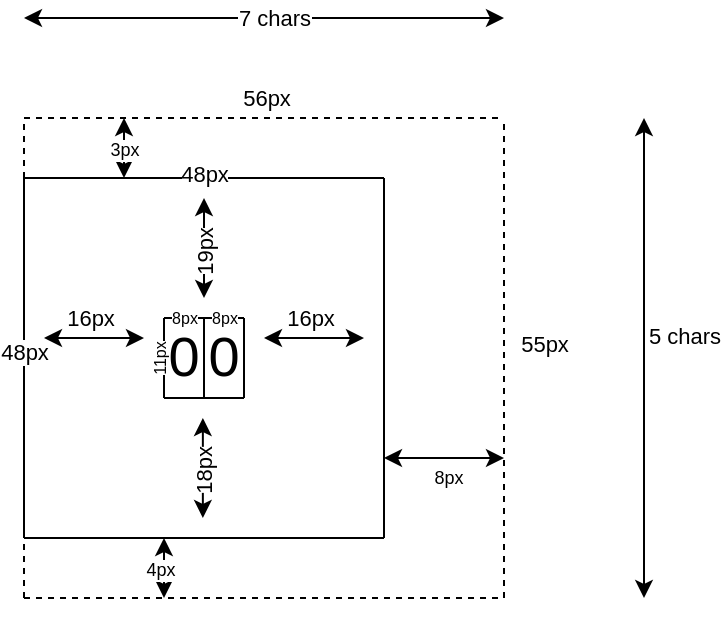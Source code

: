 <mxfile>
    <diagram name="Page-1" id="h6VWxq3FugSWKBF0tI8A">
        <mxGraphModel dx="775" dy="422" grid="1" gridSize="10" guides="1" tooltips="1" connect="1" arrows="1" fold="1" page="1" pageScale="1" pageWidth="850" pageHeight="1100" math="0" shadow="0">
            <root>
                <mxCell id="0"/>
                <mxCell id="1" parent="0"/>
                <mxCell id="EN4MdzZvorRHUhUFWQZ9-6" value="" style="endArrow=none;html=1;rounded=0;dashed=1;" parent="1" edge="1">
                    <mxGeometry width="50" height="50" relative="1" as="geometry">
                        <mxPoint x="240" y="490" as="sourcePoint"/>
                        <mxPoint x="240" y="250" as="targetPoint"/>
                    </mxGeometry>
                </mxCell>
                <mxCell id="EN4MdzZvorRHUhUFWQZ9-7" value="" style="endArrow=none;html=1;rounded=0;dashed=1;" parent="1" edge="1">
                    <mxGeometry width="50" height="50" relative="1" as="geometry">
                        <mxPoint x="480" y="490" as="sourcePoint"/>
                        <mxPoint x="480" y="250" as="targetPoint"/>
                    </mxGeometry>
                </mxCell>
                <mxCell id="EN4MdzZvorRHUhUFWQZ9-11" value="55px" style="edgeLabel;html=1;align=center;verticalAlign=middle;resizable=0;points=[];" parent="EN4MdzZvorRHUhUFWQZ9-7" vertex="1" connectable="0">
                    <mxGeometry x="0.062" y="-1" relative="1" as="geometry">
                        <mxPoint x="19" as="offset"/>
                    </mxGeometry>
                </mxCell>
                <mxCell id="EN4MdzZvorRHUhUFWQZ9-8" value="" style="endArrow=none;html=1;rounded=0;dashed=1;" parent="1" edge="1">
                    <mxGeometry width="50" height="50" relative="1" as="geometry">
                        <mxPoint x="240" y="250" as="sourcePoint"/>
                        <mxPoint x="480" y="250" as="targetPoint"/>
                    </mxGeometry>
                </mxCell>
                <mxCell id="EN4MdzZvorRHUhUFWQZ9-10" value="56px" style="edgeLabel;html=1;align=center;verticalAlign=middle;resizable=0;points=[];" parent="EN4MdzZvorRHUhUFWQZ9-8" vertex="1" connectable="0">
                    <mxGeometry x="0.011" y="1" relative="1" as="geometry">
                        <mxPoint x="-1" y="-9" as="offset"/>
                    </mxGeometry>
                </mxCell>
                <mxCell id="EN4MdzZvorRHUhUFWQZ9-9" value="" style="endArrow=none;html=1;rounded=0;dashed=1;" parent="1" edge="1">
                    <mxGeometry width="50" height="50" relative="1" as="geometry">
                        <mxPoint x="240" y="490" as="sourcePoint"/>
                        <mxPoint x="480" y="490" as="targetPoint"/>
                    </mxGeometry>
                </mxCell>
                <mxCell id="EN4MdzZvorRHUhUFWQZ9-13" value="" style="endArrow=none;html=1;rounded=0;" parent="1" edge="1">
                    <mxGeometry width="50" height="50" relative="1" as="geometry">
                        <mxPoint x="240" y="280" as="sourcePoint"/>
                        <mxPoint x="420" y="280" as="targetPoint"/>
                    </mxGeometry>
                </mxCell>
                <mxCell id="EN4MdzZvorRHUhUFWQZ9-19" value="48px" style="edgeLabel;html=1;align=center;verticalAlign=middle;resizable=0;points=[];" parent="EN4MdzZvorRHUhUFWQZ9-13" vertex="1" connectable="0">
                    <mxGeometry x="-0.106" y="2" relative="1" as="geometry">
                        <mxPoint x="9" as="offset"/>
                    </mxGeometry>
                </mxCell>
                <mxCell id="EN4MdzZvorRHUhUFWQZ9-16" value="" style="endArrow=none;html=1;rounded=0;" parent="1" edge="1">
                    <mxGeometry width="50" height="50" relative="1" as="geometry">
                        <mxPoint x="240" y="460" as="sourcePoint"/>
                        <mxPoint x="420" y="460" as="targetPoint"/>
                    </mxGeometry>
                </mxCell>
                <mxCell id="EN4MdzZvorRHUhUFWQZ9-17" value="" style="endArrow=none;html=1;rounded=0;" parent="1" edge="1">
                    <mxGeometry width="50" height="50" relative="1" as="geometry">
                        <mxPoint x="420" y="280" as="sourcePoint"/>
                        <mxPoint x="420" y="460" as="targetPoint"/>
                    </mxGeometry>
                </mxCell>
                <mxCell id="EN4MdzZvorRHUhUFWQZ9-18" value="" style="endArrow=none;html=1;rounded=0;" parent="1" edge="1">
                    <mxGeometry width="50" height="50" relative="1" as="geometry">
                        <mxPoint x="240" y="280" as="sourcePoint"/>
                        <mxPoint x="240" y="460" as="targetPoint"/>
                    </mxGeometry>
                </mxCell>
                <mxCell id="EN4MdzZvorRHUhUFWQZ9-20" value="48px" style="edgeLabel;html=1;align=center;verticalAlign=middle;resizable=0;points=[];" parent="EN4MdzZvorRHUhUFWQZ9-18" vertex="1" connectable="0">
                    <mxGeometry x="-0.032" relative="1" as="geometry">
                        <mxPoint as="offset"/>
                    </mxGeometry>
                </mxCell>
                <mxCell id="EN4MdzZvorRHUhUFWQZ9-37" value="" style="group" parent="1" vertex="1" connectable="0">
                    <mxGeometry x="310" y="350" width="20" height="40" as="geometry"/>
                </mxCell>
                <mxCell id="EN4MdzZvorRHUhUFWQZ9-23" value="" style="endArrow=none;html=1;rounded=0;" parent="EN4MdzZvorRHUhUFWQZ9-37" edge="1">
                    <mxGeometry width="50" height="50" relative="1" as="geometry">
                        <mxPoint y="40" as="sourcePoint"/>
                        <mxPoint as="targetPoint"/>
                    </mxGeometry>
                </mxCell>
                <mxCell id="EN4MdzZvorRHUhUFWQZ9-36" value="11px" style="edgeLabel;html=1;align=center;verticalAlign=middle;resizable=0;points=[];horizontal=0;fontSize=8;" parent="EN4MdzZvorRHUhUFWQZ9-23" vertex="1" connectable="0">
                    <mxGeometry x="-0.014" y="2" relative="1" as="geometry">
                        <mxPoint as="offset"/>
                    </mxGeometry>
                </mxCell>
                <mxCell id="EN4MdzZvorRHUhUFWQZ9-24" value="" style="endArrow=none;html=1;rounded=0;" parent="EN4MdzZvorRHUhUFWQZ9-37" edge="1">
                    <mxGeometry width="50" height="50" relative="1" as="geometry">
                        <mxPoint x="20" y="40" as="sourcePoint"/>
                        <mxPoint x="20" as="targetPoint"/>
                    </mxGeometry>
                </mxCell>
                <mxCell id="EN4MdzZvorRHUhUFWQZ9-25" value="" style="endArrow=none;html=1;rounded=0;" parent="EN4MdzZvorRHUhUFWQZ9-37" edge="1">
                    <mxGeometry width="50" height="50" relative="1" as="geometry">
                        <mxPoint x="20" as="sourcePoint"/>
                        <mxPoint as="targetPoint"/>
                    </mxGeometry>
                </mxCell>
                <mxCell id="EN4MdzZvorRHUhUFWQZ9-35" value="8px" style="edgeLabel;html=1;align=center;verticalAlign=middle;resizable=0;points=[];fontSize=8;" parent="EN4MdzZvorRHUhUFWQZ9-25" vertex="1" connectable="0">
                    <mxGeometry x="0.157" relative="1" as="geometry">
                        <mxPoint x="1" as="offset"/>
                    </mxGeometry>
                </mxCell>
                <mxCell id="EN4MdzZvorRHUhUFWQZ9-26" value="" style="endArrow=none;html=1;rounded=0;" parent="EN4MdzZvorRHUhUFWQZ9-37" edge="1">
                    <mxGeometry width="50" height="50" relative="1" as="geometry">
                        <mxPoint x="20" y="40" as="sourcePoint"/>
                        <mxPoint y="40" as="targetPoint"/>
                    </mxGeometry>
                </mxCell>
                <mxCell id="EN4MdzZvorRHUhUFWQZ9-27" value="0" style="text;html=1;align=center;verticalAlign=middle;whiteSpace=wrap;rounded=0;fontSize=28;" parent="EN4MdzZvorRHUhUFWQZ9-37" vertex="1">
                    <mxGeometry x="5" y="9" width="10" height="20" as="geometry"/>
                </mxCell>
                <mxCell id="EN4MdzZvorRHUhUFWQZ9-38" value="" style="group" parent="1" vertex="1" connectable="0">
                    <mxGeometry x="330" y="350" width="20" height="40" as="geometry"/>
                </mxCell>
                <mxCell id="EN4MdzZvorRHUhUFWQZ9-39" value="" style="endArrow=none;html=1;rounded=0;" parent="EN4MdzZvorRHUhUFWQZ9-38" edge="1">
                    <mxGeometry width="50" height="50" relative="1" as="geometry">
                        <mxPoint y="40" as="sourcePoint"/>
                        <mxPoint as="targetPoint"/>
                    </mxGeometry>
                </mxCell>
                <mxCell id="EN4MdzZvorRHUhUFWQZ9-41" value="" style="endArrow=none;html=1;rounded=0;" parent="EN4MdzZvorRHUhUFWQZ9-38" edge="1">
                    <mxGeometry width="50" height="50" relative="1" as="geometry">
                        <mxPoint x="20" y="40" as="sourcePoint"/>
                        <mxPoint x="20" as="targetPoint"/>
                    </mxGeometry>
                </mxCell>
                <mxCell id="EN4MdzZvorRHUhUFWQZ9-42" value="" style="endArrow=none;html=1;rounded=0;" parent="EN4MdzZvorRHUhUFWQZ9-38" edge="1">
                    <mxGeometry width="50" height="50" relative="1" as="geometry">
                        <mxPoint x="20" as="sourcePoint"/>
                        <mxPoint as="targetPoint"/>
                    </mxGeometry>
                </mxCell>
                <mxCell id="EN4MdzZvorRHUhUFWQZ9-43" value="8px" style="edgeLabel;html=1;align=center;verticalAlign=middle;resizable=0;points=[];fontSize=8;" parent="EN4MdzZvorRHUhUFWQZ9-42" vertex="1" connectable="0">
                    <mxGeometry x="0.157" relative="1" as="geometry">
                        <mxPoint x="1" as="offset"/>
                    </mxGeometry>
                </mxCell>
                <mxCell id="EN4MdzZvorRHUhUFWQZ9-44" value="" style="endArrow=none;html=1;rounded=0;" parent="EN4MdzZvorRHUhUFWQZ9-38" edge="1">
                    <mxGeometry width="50" height="50" relative="1" as="geometry">
                        <mxPoint x="20" y="40" as="sourcePoint"/>
                        <mxPoint y="40" as="targetPoint"/>
                    </mxGeometry>
                </mxCell>
                <mxCell id="EN4MdzZvorRHUhUFWQZ9-45" value="0" style="text;html=1;align=center;verticalAlign=middle;whiteSpace=wrap;rounded=0;fontSize=28;" parent="EN4MdzZvorRHUhUFWQZ9-38" vertex="1">
                    <mxGeometry x="5" y="9" width="10" height="20" as="geometry"/>
                </mxCell>
                <mxCell id="EN4MdzZvorRHUhUFWQZ9-46" value="" style="endArrow=classic;startArrow=classic;html=1;rounded=0;" parent="1" edge="1">
                    <mxGeometry width="50" height="50" relative="1" as="geometry">
                        <mxPoint x="250" y="360" as="sourcePoint"/>
                        <mxPoint x="300" y="360" as="targetPoint"/>
                    </mxGeometry>
                </mxCell>
                <mxCell id="EN4MdzZvorRHUhUFWQZ9-47" value="16px" style="edgeLabel;html=1;align=center;verticalAlign=middle;resizable=0;points=[];" parent="EN4MdzZvorRHUhUFWQZ9-46" vertex="1" connectable="0">
                    <mxGeometry x="-0.103" relative="1" as="geometry">
                        <mxPoint y="-10" as="offset"/>
                    </mxGeometry>
                </mxCell>
                <mxCell id="EN4MdzZvorRHUhUFWQZ9-48" value="" style="endArrow=classic;startArrow=classic;html=1;rounded=0;" parent="1" edge="1">
                    <mxGeometry width="50" height="50" relative="1" as="geometry">
                        <mxPoint x="360" y="360" as="sourcePoint"/>
                        <mxPoint x="410" y="360" as="targetPoint"/>
                    </mxGeometry>
                </mxCell>
                <mxCell id="EN4MdzZvorRHUhUFWQZ9-49" value="16px" style="edgeLabel;html=1;align=center;verticalAlign=middle;resizable=0;points=[];" parent="EN4MdzZvorRHUhUFWQZ9-48" vertex="1" connectable="0">
                    <mxGeometry x="-0.103" relative="1" as="geometry">
                        <mxPoint y="-10" as="offset"/>
                    </mxGeometry>
                </mxCell>
                <mxCell id="EN4MdzZvorRHUhUFWQZ9-50" value="" style="endArrow=classic;startArrow=classic;html=1;rounded=0;" parent="1" edge="1">
                    <mxGeometry width="50" height="50" relative="1" as="geometry">
                        <mxPoint x="330" y="340" as="sourcePoint"/>
                        <mxPoint x="330" y="290" as="targetPoint"/>
                    </mxGeometry>
                </mxCell>
                <mxCell id="EN4MdzZvorRHUhUFWQZ9-51" value="19px" style="edgeLabel;html=1;align=center;verticalAlign=middle;resizable=0;points=[];horizontal=0;" parent="EN4MdzZvorRHUhUFWQZ9-50" vertex="1" connectable="0">
                    <mxGeometry x="0.154" relative="1" as="geometry">
                        <mxPoint y="6" as="offset"/>
                    </mxGeometry>
                </mxCell>
                <mxCell id="EN4MdzZvorRHUhUFWQZ9-52" value="" style="endArrow=classic;startArrow=classic;html=1;rounded=0;" parent="1" edge="1">
                    <mxGeometry width="50" height="50" relative="1" as="geometry">
                        <mxPoint x="329.43" y="450" as="sourcePoint"/>
                        <mxPoint x="329.43" y="400" as="targetPoint"/>
                    </mxGeometry>
                </mxCell>
                <mxCell id="EN4MdzZvorRHUhUFWQZ9-53" value="18px" style="edgeLabel;html=1;align=center;verticalAlign=middle;resizable=0;points=[];horizontal=0;" parent="EN4MdzZvorRHUhUFWQZ9-52" vertex="1" connectable="0">
                    <mxGeometry x="0.154" relative="1" as="geometry">
                        <mxPoint y="6" as="offset"/>
                    </mxGeometry>
                </mxCell>
                <mxCell id="EN4MdzZvorRHUhUFWQZ9-54" value="" style="endArrow=classic;startArrow=classic;html=1;rounded=0;" parent="1" edge="1">
                    <mxGeometry width="50" height="50" relative="1" as="geometry">
                        <mxPoint x="290" y="280" as="sourcePoint"/>
                        <mxPoint x="290" y="250" as="targetPoint"/>
                    </mxGeometry>
                </mxCell>
                <mxCell id="EN4MdzZvorRHUhUFWQZ9-55" value="3px" style="edgeLabel;html=1;align=center;verticalAlign=middle;resizable=0;points=[];fontSize=9;" parent="EN4MdzZvorRHUhUFWQZ9-54" vertex="1" connectable="0">
                    <mxGeometry x="-0.067" y="2" relative="1" as="geometry">
                        <mxPoint x="2" as="offset"/>
                    </mxGeometry>
                </mxCell>
                <mxCell id="EN4MdzZvorRHUhUFWQZ9-56" value="" style="endArrow=classic;startArrow=classic;html=1;rounded=0;" parent="1" edge="1">
                    <mxGeometry width="50" height="50" relative="1" as="geometry">
                        <mxPoint x="310" y="490" as="sourcePoint"/>
                        <mxPoint x="310" y="460" as="targetPoint"/>
                    </mxGeometry>
                </mxCell>
                <mxCell id="EN4MdzZvorRHUhUFWQZ9-57" value="4px" style="edgeLabel;html=1;align=center;verticalAlign=middle;resizable=0;points=[];fontSize=9;" parent="EN4MdzZvorRHUhUFWQZ9-56" vertex="1" connectable="0">
                    <mxGeometry x="-0.067" y="2" relative="1" as="geometry">
                        <mxPoint as="offset"/>
                    </mxGeometry>
                </mxCell>
                <mxCell id="EN4MdzZvorRHUhUFWQZ9-59" value="" style="endArrow=classic;startArrow=classic;html=1;rounded=0;" parent="1" edge="1">
                    <mxGeometry width="50" height="50" relative="1" as="geometry">
                        <mxPoint x="550" y="490" as="sourcePoint"/>
                        <mxPoint x="550" y="250" as="targetPoint"/>
                    </mxGeometry>
                </mxCell>
                <mxCell id="EN4MdzZvorRHUhUFWQZ9-60" value="5 chars" style="edgeLabel;html=1;align=center;verticalAlign=middle;resizable=0;points=[];" parent="EN4MdzZvorRHUhUFWQZ9-59" vertex="1" connectable="0">
                    <mxGeometry x="0.124" relative="1" as="geometry">
                        <mxPoint x="20" y="4" as="offset"/>
                    </mxGeometry>
                </mxCell>
                <mxCell id="EN4MdzZvorRHUhUFWQZ9-61" value="" style="endArrow=classic;startArrow=classic;html=1;rounded=0;" parent="1" edge="1">
                    <mxGeometry width="50" height="50" relative="1" as="geometry">
                        <mxPoint x="480" y="200" as="sourcePoint"/>
                        <mxPoint x="240" y="200" as="targetPoint"/>
                    </mxGeometry>
                </mxCell>
                <mxCell id="EN4MdzZvorRHUhUFWQZ9-62" value="7 chars" style="edgeLabel;html=1;align=center;verticalAlign=middle;resizable=0;points=[];" parent="EN4MdzZvorRHUhUFWQZ9-61" vertex="1" connectable="0">
                    <mxGeometry x="0.124" relative="1" as="geometry">
                        <mxPoint x="20" as="offset"/>
                    </mxGeometry>
                </mxCell>
                <mxCell id="EN4MdzZvorRHUhUFWQZ9-65" value="" style="endArrow=classic;startArrow=classic;html=1;rounded=0;" parent="1" edge="1">
                    <mxGeometry width="50" height="50" relative="1" as="geometry">
                        <mxPoint x="480" y="420" as="sourcePoint"/>
                        <mxPoint x="420" y="420" as="targetPoint"/>
                    </mxGeometry>
                </mxCell>
                <mxCell id="EN4MdzZvorRHUhUFWQZ9-66" value="8px" style="edgeLabel;html=1;align=center;verticalAlign=middle;resizable=0;points=[];fontSize=9;" parent="EN4MdzZvorRHUhUFWQZ9-65" vertex="1" connectable="0">
                    <mxGeometry x="-0.067" y="2" relative="1" as="geometry">
                        <mxPoint y="8" as="offset"/>
                    </mxGeometry>
                </mxCell>
            </root>
        </mxGraphModel>
    </diagram>
</mxfile>